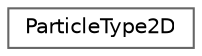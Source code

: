 digraph "Graphical Class Hierarchy"
{
 // LATEX_PDF_SIZE
  bgcolor="transparent";
  edge [fontname=Helvetica,fontsize=10,labelfontname=Helvetica,labelfontsize=10];
  node [fontname=Helvetica,fontsize=10,shape=box,height=0.2,width=0.4];
  rankdir="LR";
  Node0 [id="Node000000",label="ParticleType2D",height=0.2,width=0.4,color="grey40", fillcolor="white", style="filled",URL="$struct_particle_type2_d.html",tooltip="Atomic data class for simulation particles of the same size and mass."];
}
